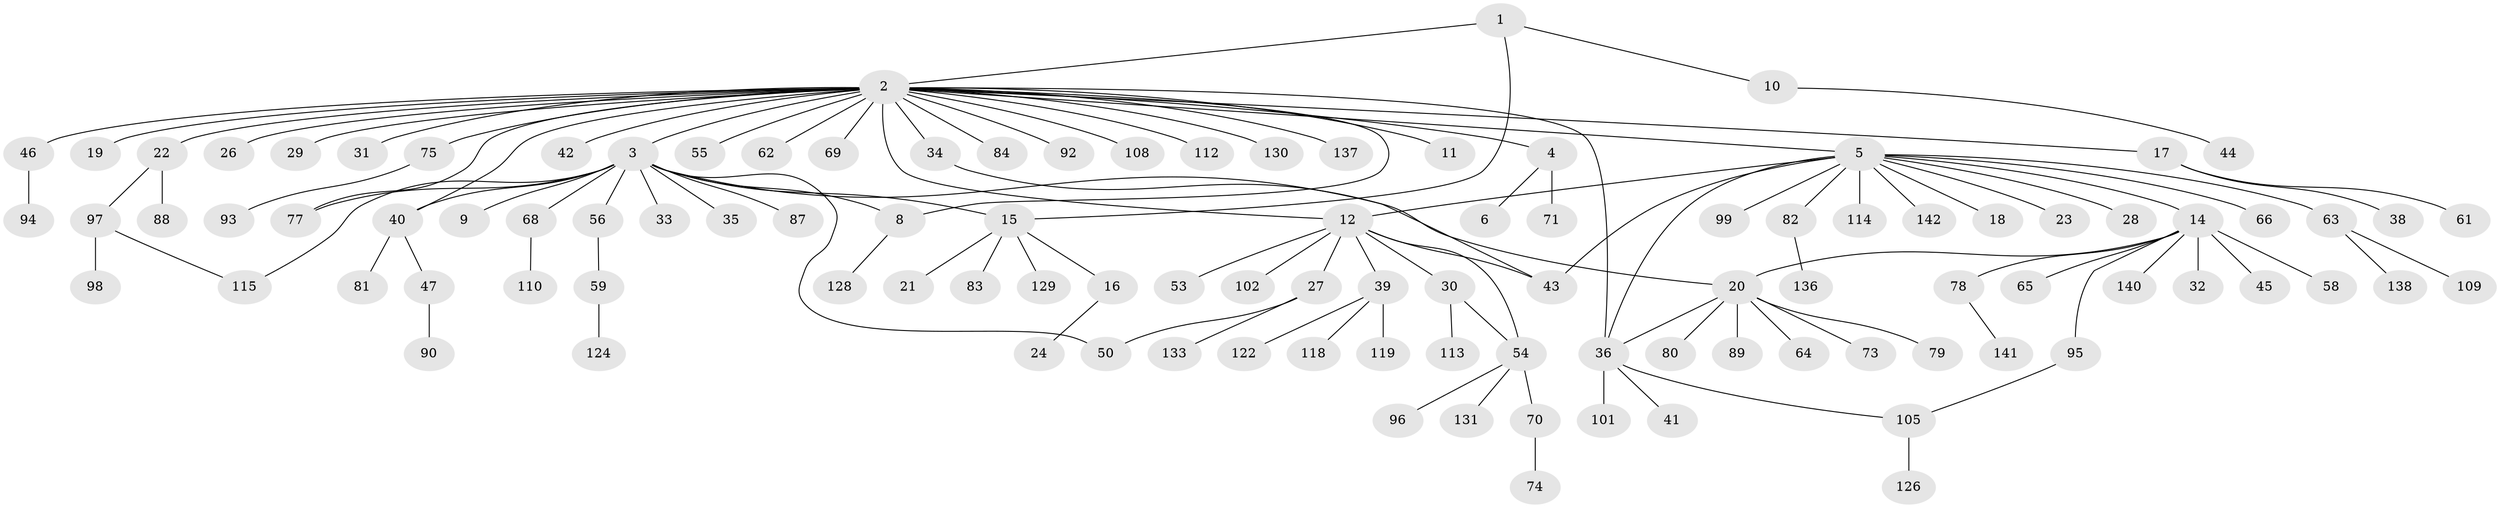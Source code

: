 // original degree distribution, {4: 0.04895104895104895, 28: 0.006993006993006993, 16: 0.006993006993006993, 3: 0.08391608391608392, 15: 0.006993006993006993, 1: 0.5664335664335665, 2: 0.23076923076923078, 6: 0.027972027972027972, 10: 0.006993006993006993, 7: 0.006993006993006993, 5: 0.006993006993006993}
// Generated by graph-tools (version 1.1) at 2025/11/02/27/25 16:11:15]
// undirected, 109 vertices, 122 edges
graph export_dot {
graph [start="1"]
  node [color=gray90,style=filled];
  1 [super="+107"];
  2 [super="+7"];
  3 [super="+25"];
  4;
  5 [super="+48"];
  6;
  8 [super="+91"];
  9;
  10;
  11 [super="+143"];
  12 [super="+13"];
  14 [super="+120"];
  15 [super="+72"];
  16;
  17 [super="+49"];
  18;
  19;
  20 [super="+51"];
  21;
  22;
  23;
  24;
  26 [super="+60"];
  27;
  28;
  29 [super="+37"];
  30;
  31;
  32;
  33;
  34;
  35 [super="+57"];
  36 [super="+76"];
  38;
  39 [super="+52"];
  40 [super="+67"];
  41 [super="+103"];
  42 [super="+116"];
  43 [super="+100"];
  44;
  45;
  46 [super="+85"];
  47 [super="+86"];
  50 [super="+106"];
  53 [super="+139"];
  54 [super="+125"];
  55;
  56;
  58;
  59;
  61;
  62;
  63 [super="+127"];
  64 [super="+121"];
  65;
  66;
  68;
  69;
  70;
  71;
  73;
  74;
  75;
  77;
  78;
  79;
  80;
  81;
  82;
  83;
  84;
  87;
  88 [super="+117"];
  89;
  90;
  92 [super="+104"];
  93;
  94;
  95 [super="+123"];
  96;
  97 [super="+111"];
  98;
  99;
  101 [super="+134"];
  102;
  105;
  108;
  109;
  110;
  112;
  113;
  114;
  115;
  118 [super="+135"];
  119;
  122 [super="+132"];
  124;
  126;
  128;
  129;
  130;
  131;
  133;
  136;
  137;
  138;
  140;
  141;
  142;
  1 -- 2;
  1 -- 10;
  1 -- 15;
  2 -- 3;
  2 -- 4;
  2 -- 5;
  2 -- 8;
  2 -- 11;
  2 -- 17;
  2 -- 22;
  2 -- 26;
  2 -- 29;
  2 -- 31;
  2 -- 34;
  2 -- 40;
  2 -- 42;
  2 -- 46;
  2 -- 55;
  2 -- 62;
  2 -- 69;
  2 -- 75;
  2 -- 77;
  2 -- 84;
  2 -- 92;
  2 -- 108;
  2 -- 112;
  2 -- 130;
  2 -- 137;
  2 -- 12;
  2 -- 19;
  2 -- 36;
  3 -- 8;
  3 -- 9;
  3 -- 15;
  3 -- 20;
  3 -- 33;
  3 -- 35 [weight=2];
  3 -- 40;
  3 -- 50;
  3 -- 56;
  3 -- 68;
  3 -- 77;
  3 -- 87;
  3 -- 115;
  4 -- 6;
  4 -- 71;
  5 -- 12 [weight=2];
  5 -- 14;
  5 -- 18;
  5 -- 23;
  5 -- 28;
  5 -- 36;
  5 -- 43;
  5 -- 63;
  5 -- 66;
  5 -- 82;
  5 -- 99;
  5 -- 142;
  5 -- 114;
  8 -- 128;
  10 -- 44;
  12 -- 30;
  12 -- 39;
  12 -- 53;
  12 -- 54;
  12 -- 102;
  12 -- 27;
  12 -- 43;
  14 -- 32;
  14 -- 45;
  14 -- 58;
  14 -- 65;
  14 -- 78;
  14 -- 95;
  14 -- 140;
  14 -- 20;
  15 -- 16;
  15 -- 21;
  15 -- 83;
  15 -- 129;
  16 -- 24;
  17 -- 38;
  17 -- 61;
  20 -- 36;
  20 -- 64;
  20 -- 79;
  20 -- 89;
  20 -- 80;
  20 -- 73;
  22 -- 88;
  22 -- 97;
  27 -- 50;
  27 -- 133;
  30 -- 54;
  30 -- 113;
  34 -- 43;
  36 -- 41;
  36 -- 105;
  36 -- 101;
  39 -- 122;
  39 -- 119;
  39 -- 118;
  40 -- 47;
  40 -- 81;
  46 -- 94;
  47 -- 90;
  54 -- 70;
  54 -- 96;
  54 -- 131;
  56 -- 59;
  59 -- 124;
  63 -- 109;
  63 -- 138;
  68 -- 110;
  70 -- 74;
  75 -- 93;
  78 -- 141;
  82 -- 136;
  95 -- 105;
  97 -- 98;
  97 -- 115;
  105 -- 126;
}
